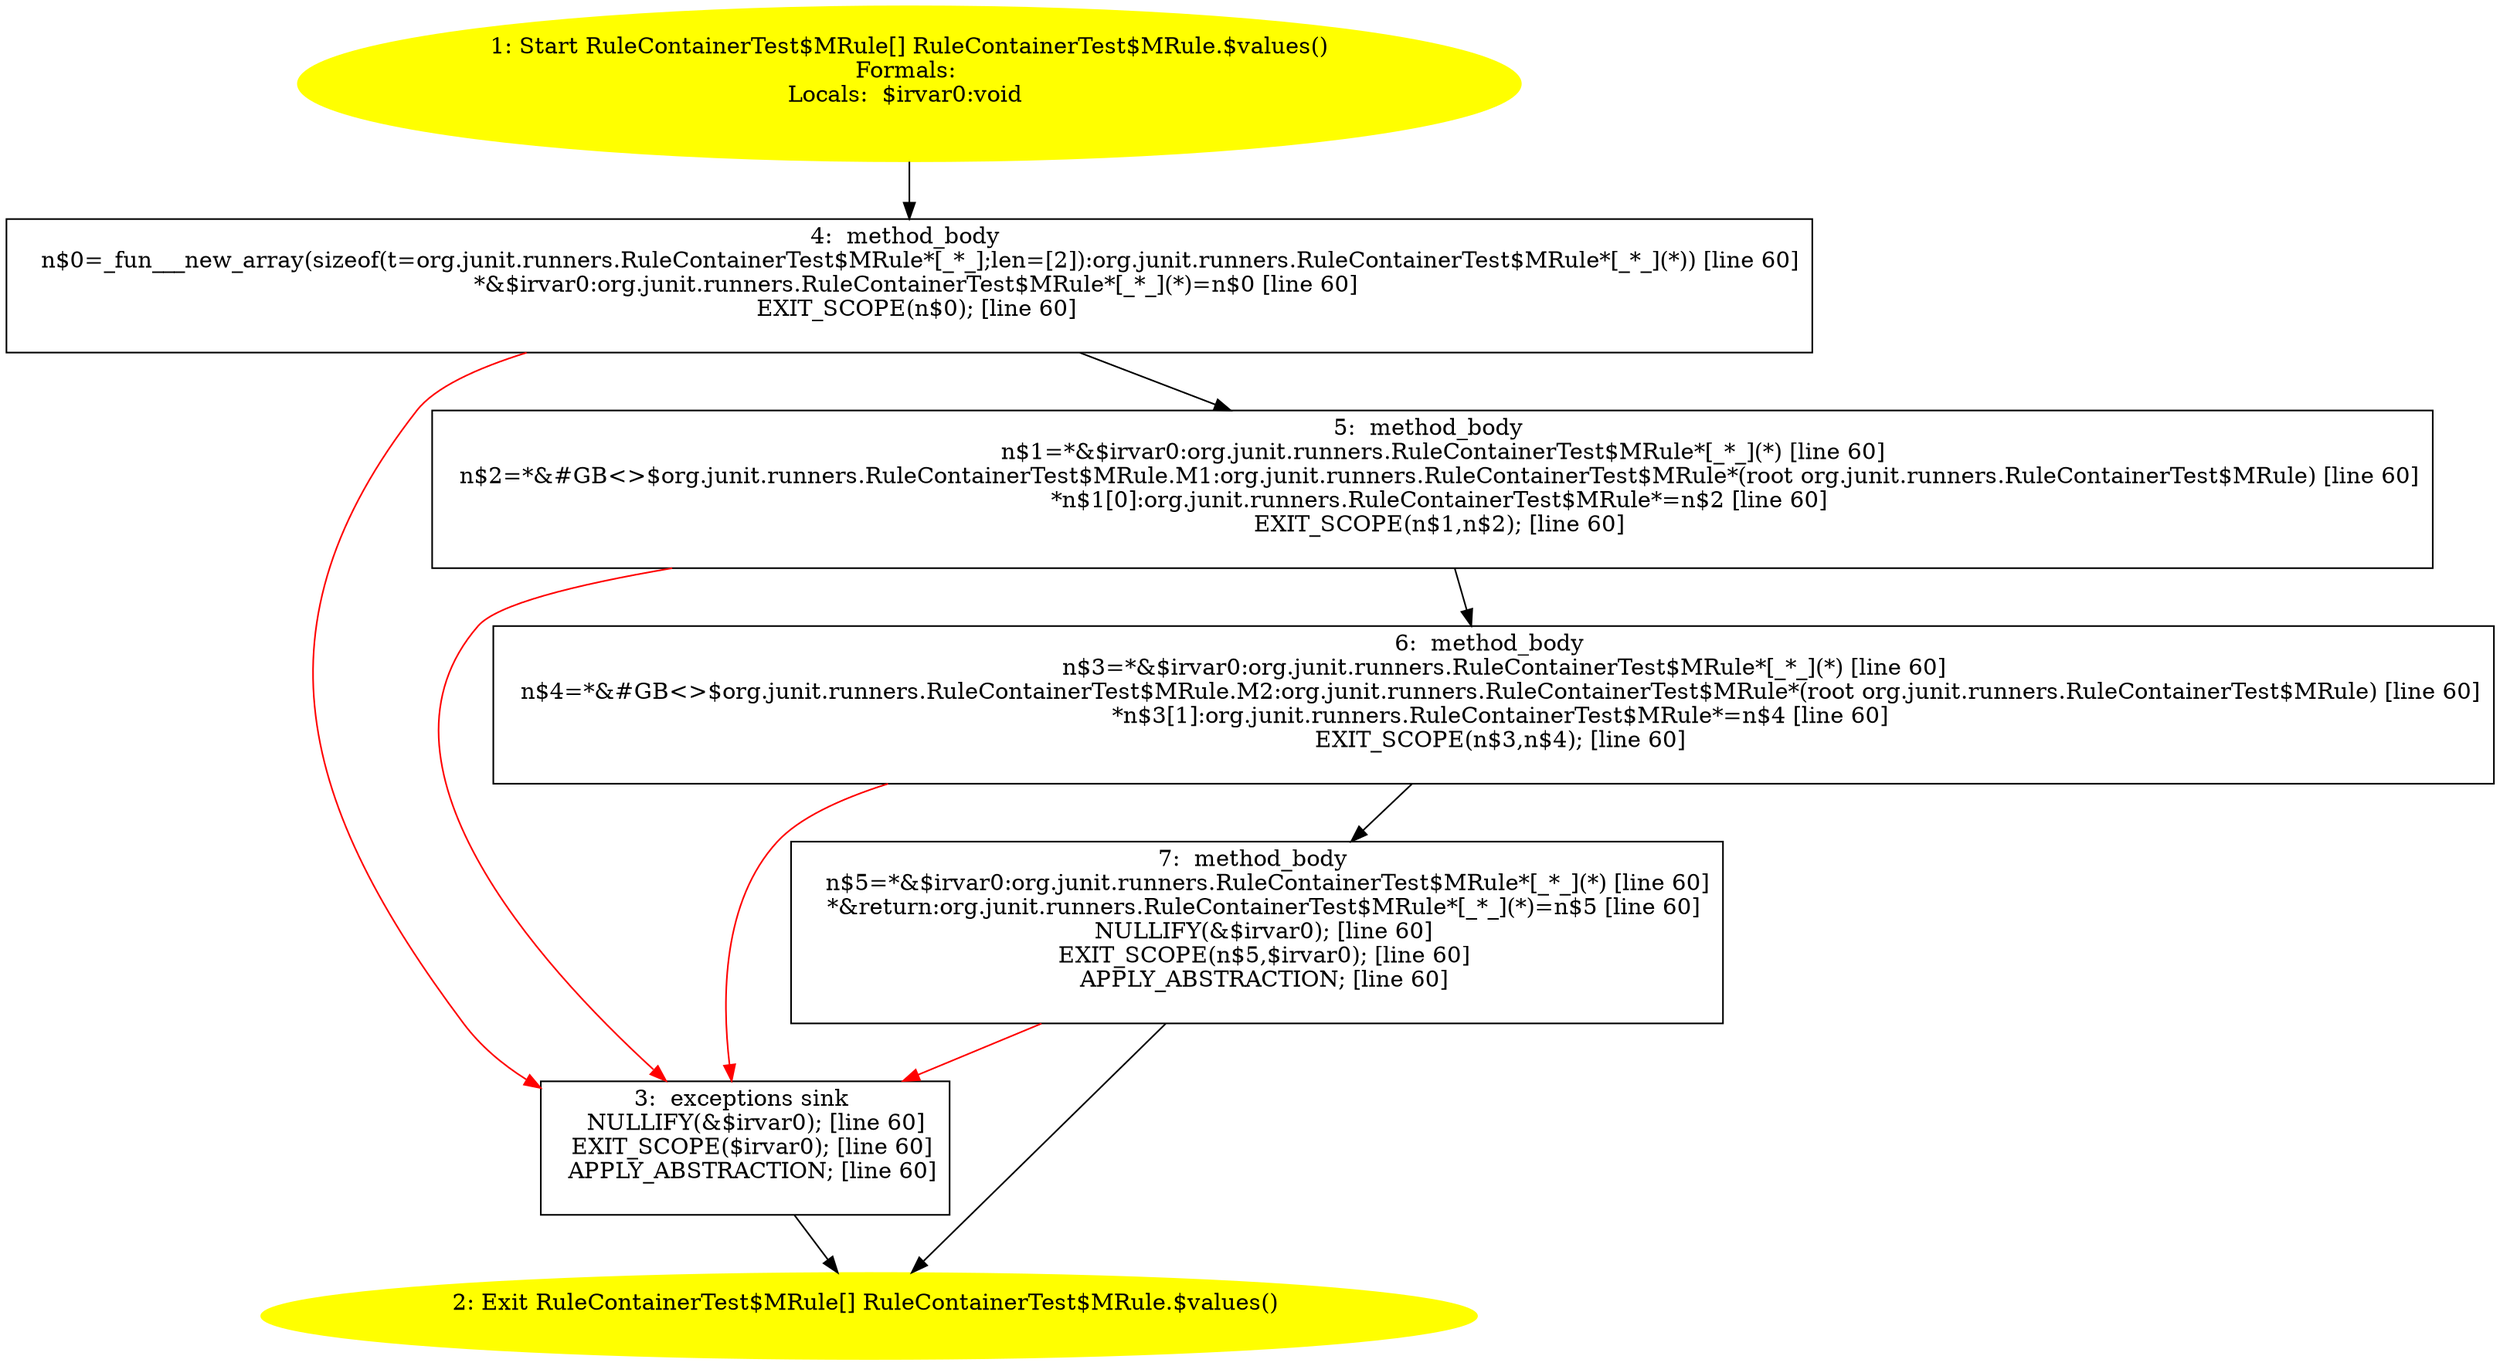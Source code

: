 /* @generated */
digraph cfg {
"org.junit.runners.RuleContainerTest$MRule.$values():org.junit.runners.RuleContainerTest$MRule[].1b8f86f2c10c20b7a48f2351c74151ce_1" [label="1: Start RuleContainerTest$MRule[] RuleContainerTest$MRule.$values()\nFormals: \nLocals:  $irvar0:void \n  " color=yellow style=filled]
	

	 "org.junit.runners.RuleContainerTest$MRule.$values():org.junit.runners.RuleContainerTest$MRule[].1b8f86f2c10c20b7a48f2351c74151ce_1" -> "org.junit.runners.RuleContainerTest$MRule.$values():org.junit.runners.RuleContainerTest$MRule[].1b8f86f2c10c20b7a48f2351c74151ce_4" ;
"org.junit.runners.RuleContainerTest$MRule.$values():org.junit.runners.RuleContainerTest$MRule[].1b8f86f2c10c20b7a48f2351c74151ce_2" [label="2: Exit RuleContainerTest$MRule[] RuleContainerTest$MRule.$values() \n  " color=yellow style=filled]
	

"org.junit.runners.RuleContainerTest$MRule.$values():org.junit.runners.RuleContainerTest$MRule[].1b8f86f2c10c20b7a48f2351c74151ce_3" [label="3:  exceptions sink \n   NULLIFY(&$irvar0); [line 60]\n  EXIT_SCOPE($irvar0); [line 60]\n  APPLY_ABSTRACTION; [line 60]\n " shape="box"]
	

	 "org.junit.runners.RuleContainerTest$MRule.$values():org.junit.runners.RuleContainerTest$MRule[].1b8f86f2c10c20b7a48f2351c74151ce_3" -> "org.junit.runners.RuleContainerTest$MRule.$values():org.junit.runners.RuleContainerTest$MRule[].1b8f86f2c10c20b7a48f2351c74151ce_2" ;
"org.junit.runners.RuleContainerTest$MRule.$values():org.junit.runners.RuleContainerTest$MRule[].1b8f86f2c10c20b7a48f2351c74151ce_4" [label="4:  method_body \n   n$0=_fun___new_array(sizeof(t=org.junit.runners.RuleContainerTest$MRule*[_*_];len=[2]):org.junit.runners.RuleContainerTest$MRule*[_*_](*)) [line 60]\n  *&$irvar0:org.junit.runners.RuleContainerTest$MRule*[_*_](*)=n$0 [line 60]\n  EXIT_SCOPE(n$0); [line 60]\n " shape="box"]
	

	 "org.junit.runners.RuleContainerTest$MRule.$values():org.junit.runners.RuleContainerTest$MRule[].1b8f86f2c10c20b7a48f2351c74151ce_4" -> "org.junit.runners.RuleContainerTest$MRule.$values():org.junit.runners.RuleContainerTest$MRule[].1b8f86f2c10c20b7a48f2351c74151ce_5" ;
	 "org.junit.runners.RuleContainerTest$MRule.$values():org.junit.runners.RuleContainerTest$MRule[].1b8f86f2c10c20b7a48f2351c74151ce_4" -> "org.junit.runners.RuleContainerTest$MRule.$values():org.junit.runners.RuleContainerTest$MRule[].1b8f86f2c10c20b7a48f2351c74151ce_3" [color="red" ];
"org.junit.runners.RuleContainerTest$MRule.$values():org.junit.runners.RuleContainerTest$MRule[].1b8f86f2c10c20b7a48f2351c74151ce_5" [label="5:  method_body \n   n$1=*&$irvar0:org.junit.runners.RuleContainerTest$MRule*[_*_](*) [line 60]\n  n$2=*&#GB<>$org.junit.runners.RuleContainerTest$MRule.M1:org.junit.runners.RuleContainerTest$MRule*(root org.junit.runners.RuleContainerTest$MRule) [line 60]\n  *n$1[0]:org.junit.runners.RuleContainerTest$MRule*=n$2 [line 60]\n  EXIT_SCOPE(n$1,n$2); [line 60]\n " shape="box"]
	

	 "org.junit.runners.RuleContainerTest$MRule.$values():org.junit.runners.RuleContainerTest$MRule[].1b8f86f2c10c20b7a48f2351c74151ce_5" -> "org.junit.runners.RuleContainerTest$MRule.$values():org.junit.runners.RuleContainerTest$MRule[].1b8f86f2c10c20b7a48f2351c74151ce_6" ;
	 "org.junit.runners.RuleContainerTest$MRule.$values():org.junit.runners.RuleContainerTest$MRule[].1b8f86f2c10c20b7a48f2351c74151ce_5" -> "org.junit.runners.RuleContainerTest$MRule.$values():org.junit.runners.RuleContainerTest$MRule[].1b8f86f2c10c20b7a48f2351c74151ce_3" [color="red" ];
"org.junit.runners.RuleContainerTest$MRule.$values():org.junit.runners.RuleContainerTest$MRule[].1b8f86f2c10c20b7a48f2351c74151ce_6" [label="6:  method_body \n   n$3=*&$irvar0:org.junit.runners.RuleContainerTest$MRule*[_*_](*) [line 60]\n  n$4=*&#GB<>$org.junit.runners.RuleContainerTest$MRule.M2:org.junit.runners.RuleContainerTest$MRule*(root org.junit.runners.RuleContainerTest$MRule) [line 60]\n  *n$3[1]:org.junit.runners.RuleContainerTest$MRule*=n$4 [line 60]\n  EXIT_SCOPE(n$3,n$4); [line 60]\n " shape="box"]
	

	 "org.junit.runners.RuleContainerTest$MRule.$values():org.junit.runners.RuleContainerTest$MRule[].1b8f86f2c10c20b7a48f2351c74151ce_6" -> "org.junit.runners.RuleContainerTest$MRule.$values():org.junit.runners.RuleContainerTest$MRule[].1b8f86f2c10c20b7a48f2351c74151ce_7" ;
	 "org.junit.runners.RuleContainerTest$MRule.$values():org.junit.runners.RuleContainerTest$MRule[].1b8f86f2c10c20b7a48f2351c74151ce_6" -> "org.junit.runners.RuleContainerTest$MRule.$values():org.junit.runners.RuleContainerTest$MRule[].1b8f86f2c10c20b7a48f2351c74151ce_3" [color="red" ];
"org.junit.runners.RuleContainerTest$MRule.$values():org.junit.runners.RuleContainerTest$MRule[].1b8f86f2c10c20b7a48f2351c74151ce_7" [label="7:  method_body \n   n$5=*&$irvar0:org.junit.runners.RuleContainerTest$MRule*[_*_](*) [line 60]\n  *&return:org.junit.runners.RuleContainerTest$MRule*[_*_](*)=n$5 [line 60]\n  NULLIFY(&$irvar0); [line 60]\n  EXIT_SCOPE(n$5,$irvar0); [line 60]\n  APPLY_ABSTRACTION; [line 60]\n " shape="box"]
	

	 "org.junit.runners.RuleContainerTest$MRule.$values():org.junit.runners.RuleContainerTest$MRule[].1b8f86f2c10c20b7a48f2351c74151ce_7" -> "org.junit.runners.RuleContainerTest$MRule.$values():org.junit.runners.RuleContainerTest$MRule[].1b8f86f2c10c20b7a48f2351c74151ce_2" ;
	 "org.junit.runners.RuleContainerTest$MRule.$values():org.junit.runners.RuleContainerTest$MRule[].1b8f86f2c10c20b7a48f2351c74151ce_7" -> "org.junit.runners.RuleContainerTest$MRule.$values():org.junit.runners.RuleContainerTest$MRule[].1b8f86f2c10c20b7a48f2351c74151ce_3" [color="red" ];
}
